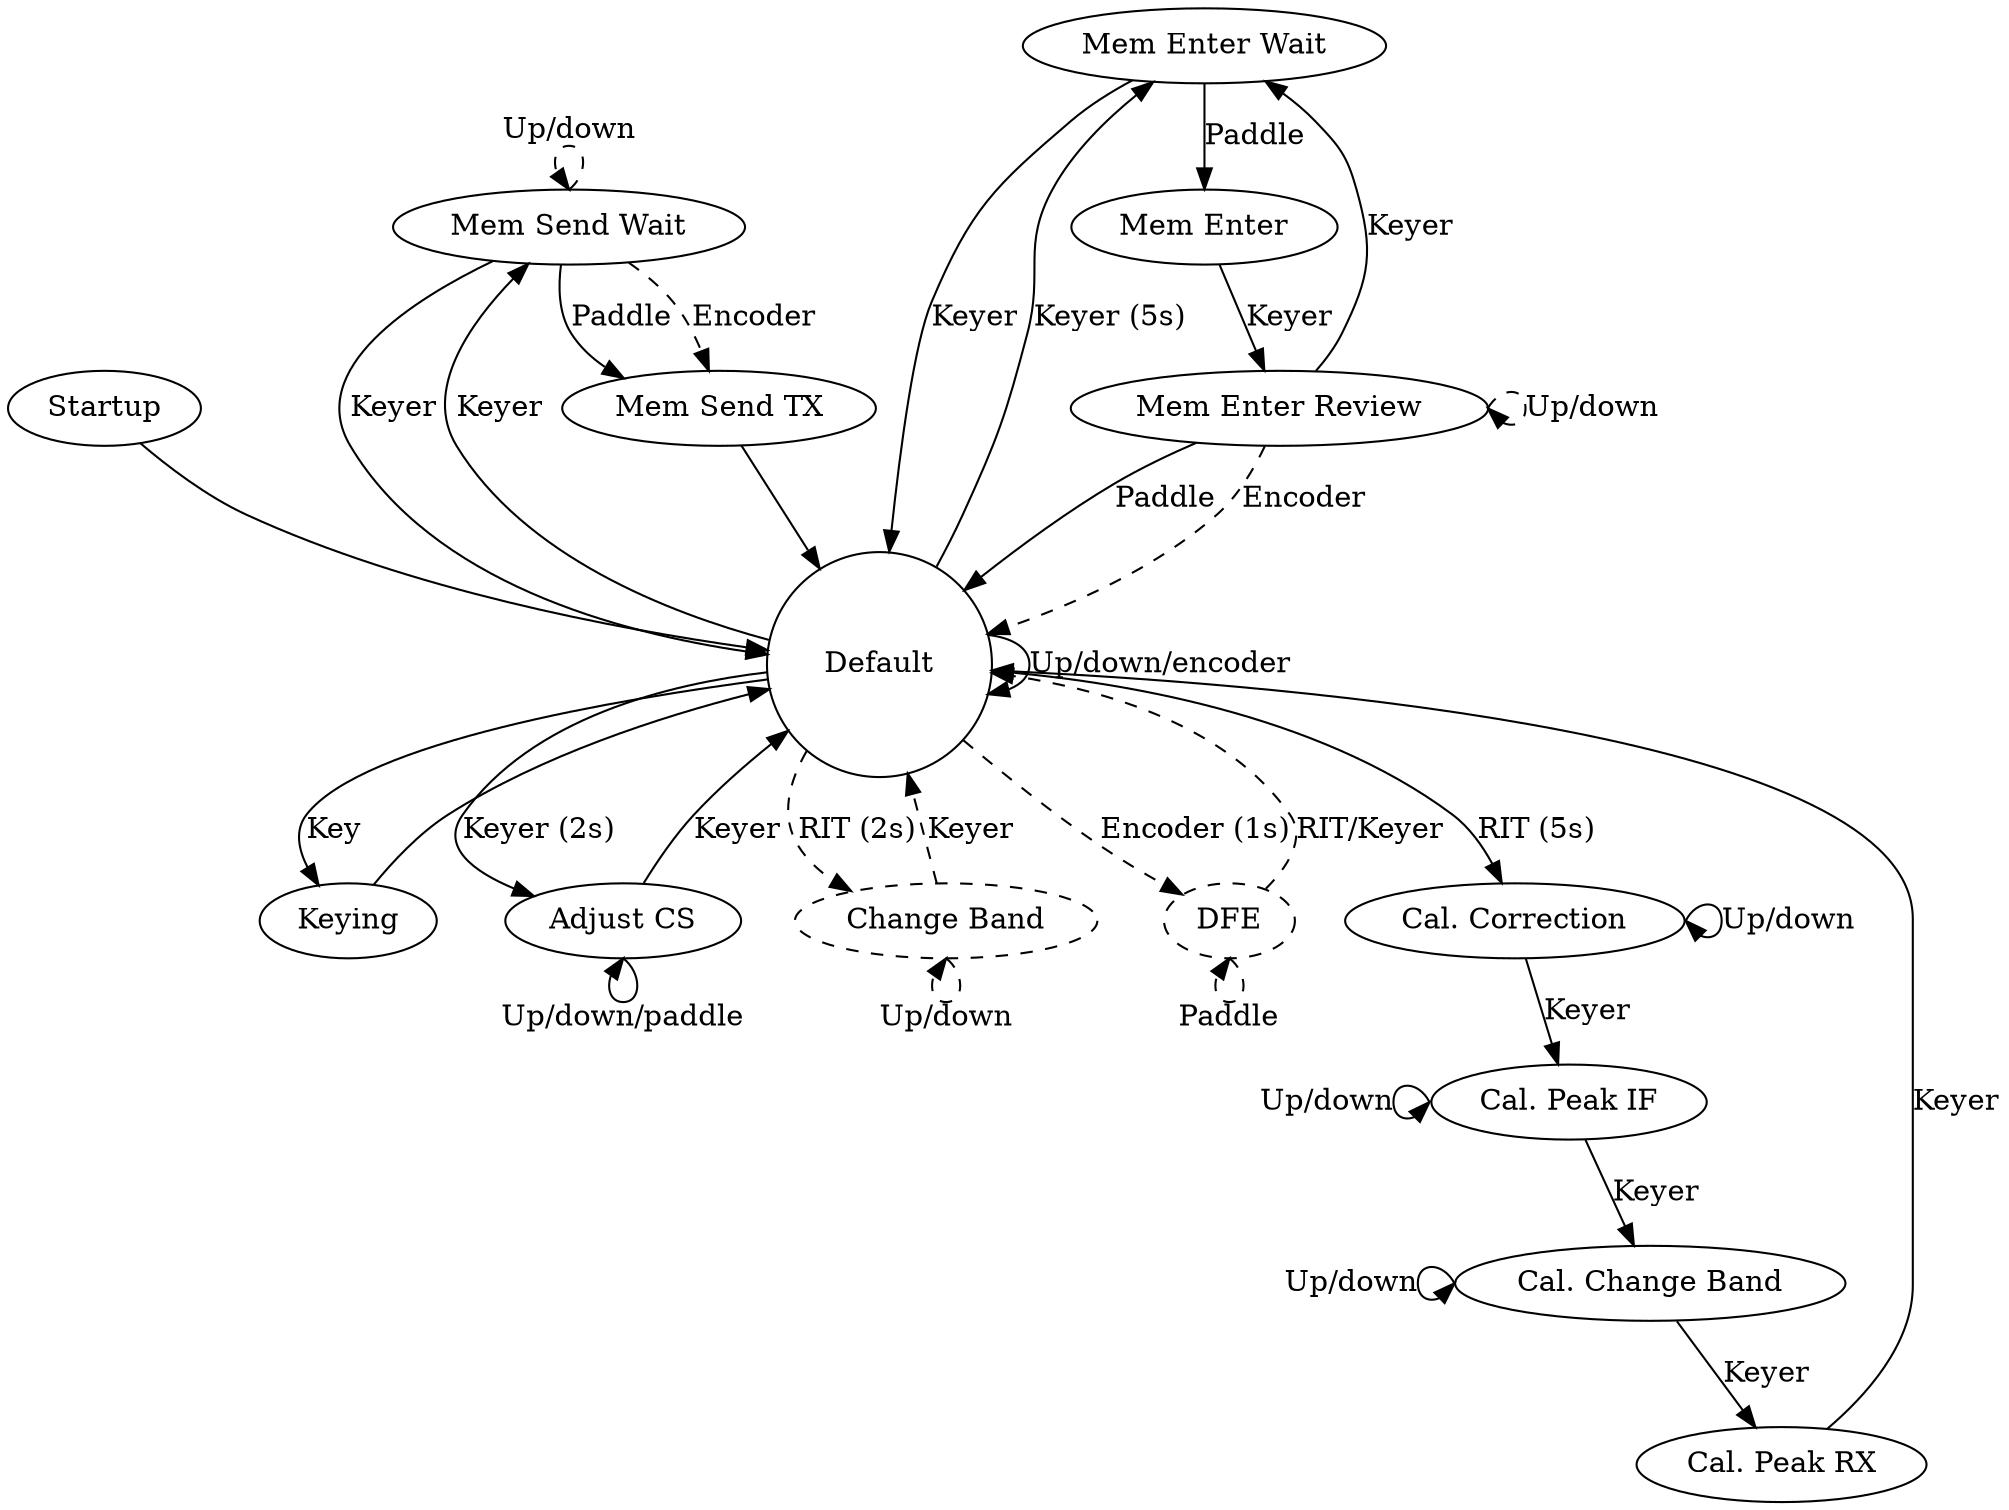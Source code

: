 digraph {
	startup [label="Startup"];
	default [label="Default", width=1.5, height=1.5];
	keying [label="Keying"];
	adjust_cs [label="Adjust CS"];
	change_band [label="Change Band", style="dashed"];
	dfe [label="DFE", style="dashed"];
	mem_send_wait [label="Mem Send Wait"];
	mem_send_tx [label="Mem Send TX"];
	mem_enter_wait [label="Mem Enter Wait"];
	mem_enter [label="Mem Enter"];
	mem_enter_review [label="Mem Enter Review"];
	cal_correction [label="Cal. Correction"];
	cal_peak_if [label="Cal. Peak IF"];
	cal_change_band [label="Cal. Change Band"];
	cal_peak_rx [label="Cal. Peak RX"];

	startup -> default;

	default -> default [label="Up/down/encoder"];

	default -> keying [label="Key"];
	keying -> default;

	default -> adjust_cs [label="Keyer (2s)"];
	adjust_cs:s -> adjust_cs:s [label="Up/down/paddle"];
	adjust_cs -> default [label="Keyer"];

	default -> change_band [label="RIT (2s)", style="dashed"];
	change_band:s -> change_band:s [label="Up/down", style="dashed"];
	change_band -> default [label="Keyer", style="dashed"];

	default -> dfe [label="Encoder (1s)", style="dashed"];
	dfe:s -> dfe:s [label="Paddle", style="dashed"];
	dfe -> default [label="RIT/Keyer", style="dashed"];

	default -> mem_send_wait [label="Keyer", constraint=false];
	mem_send_wait -> default [label="Keyer"];
	mem_send_wait:n -> mem_send_wait:n [label="Up/down", style="dashed"]
	mem_send_wait -> mem_send_tx [label="Paddle"];
	mem_send_wait -> mem_send_tx [label="Encoder", style="dashed"];
	mem_send_tx -> default;

	default -> mem_enter_wait [label="Keyer (5s)", constraint=false];
	mem_enter_wait -> default [label="Keyer"];
	mem_enter_wait -> mem_enter [label="Paddle"];
	mem_enter -> mem_enter_review [label="Keyer"];
	mem_enter_review -> mem_enter_wait [label="Keyer"];
	mem_enter_review:e -> mem_enter_review:e [label="Up/down", style="dashed"];
	mem_enter_review -> default [label="Paddle"];
	mem_enter_review -> default [label="Encoder", style="dashed"];

	default -> cal_correction [label="RIT (5s)"];
	cal_correction:e -> cal_correction:e [label="Up/down"];
	cal_correction -> cal_peak_if [label="Keyer"];
	cal_peak_if:w -> cal_peak_if:w [label="Up/down"];
	cal_peak_if -> cal_change_band [label="Keyer"];
	cal_change_band:w -> cal_change_band:w [label="Up/down"];
	cal_change_band -> cal_peak_rx [label="Keyer"];
	cal_peak_rx -> default [label="Keyer"];
}
